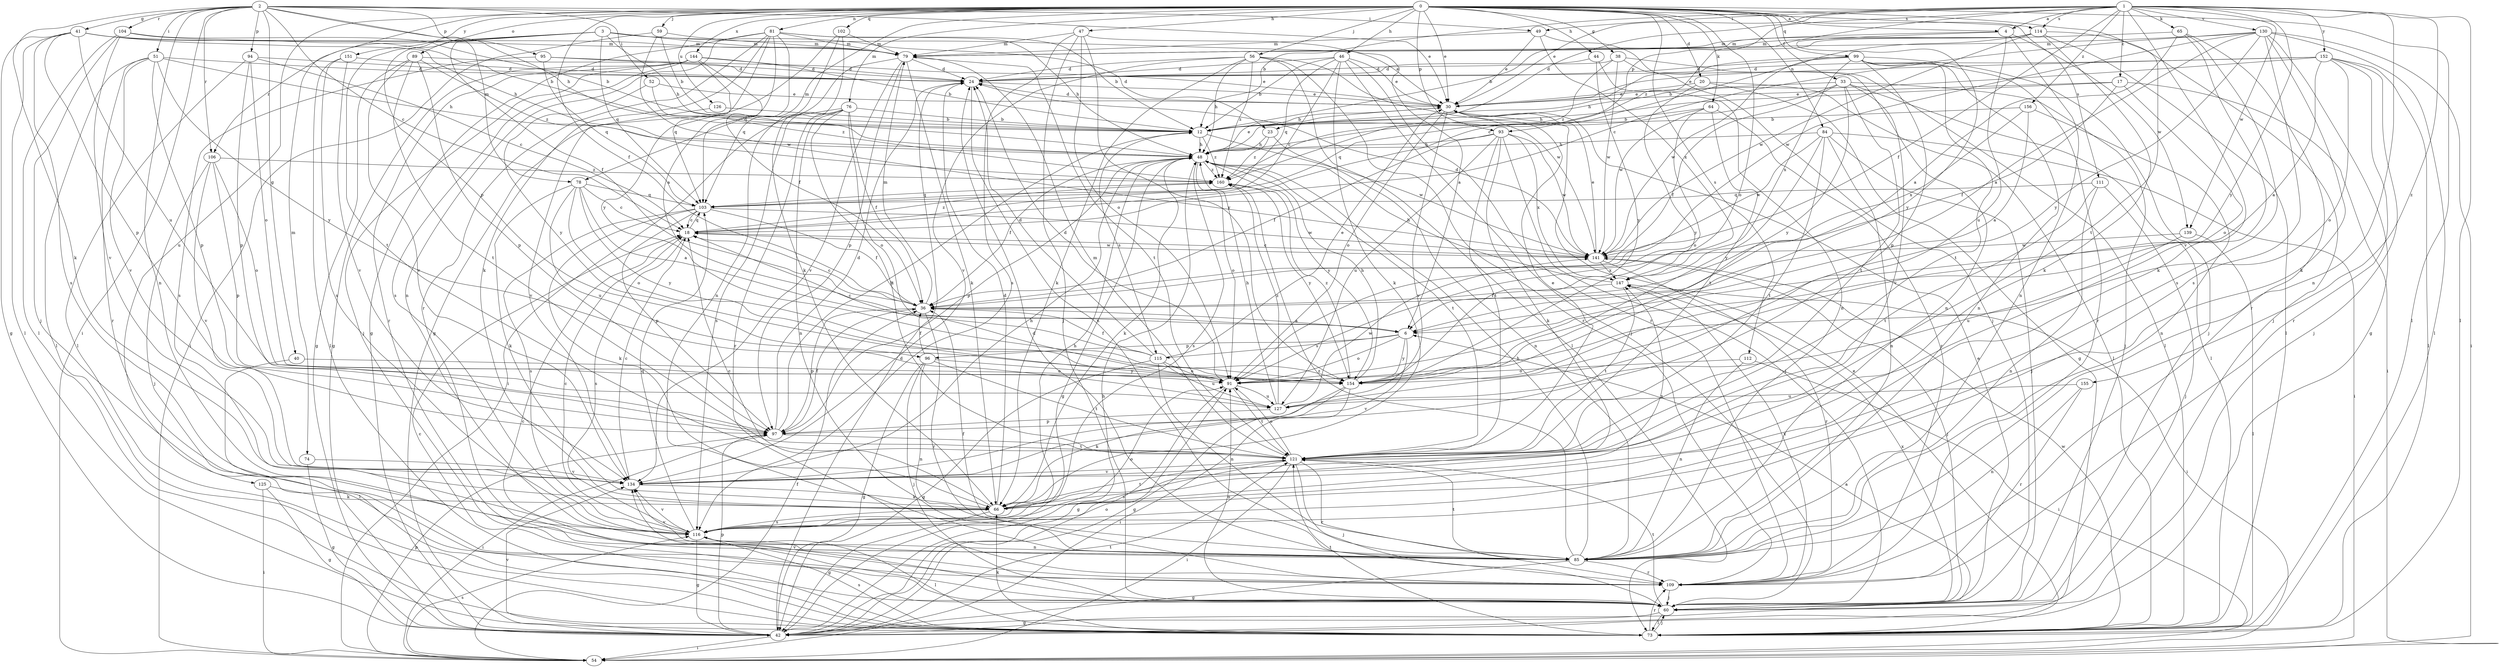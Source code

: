 strict digraph  {
0;
1;
2;
3;
4;
6;
12;
17;
18;
20;
23;
24;
30;
33;
36;
38;
40;
41;
42;
44;
46;
47;
48;
49;
51;
52;
54;
56;
59;
60;
64;
65;
66;
73;
74;
76;
78;
79;
81;
84;
85;
89;
91;
93;
94;
95;
96;
97;
99;
102;
103;
104;
106;
109;
111;
112;
114;
115;
116;
121;
125;
126;
127;
130;
134;
139;
141;
144;
147;
151;
152;
154;
155;
156;
160;
0 -> 4  [label=a];
0 -> 20  [label=d];
0 -> 30  [label=e];
0 -> 33  [label=f];
0 -> 36  [label=f];
0 -> 38  [label=g];
0 -> 44  [label=h];
0 -> 46  [label=h];
0 -> 47  [label=h];
0 -> 56  [label=j];
0 -> 59  [label=j];
0 -> 64  [label=k];
0 -> 73  [label=l];
0 -> 74  [label=m];
0 -> 76  [label=m];
0 -> 78  [label=m];
0 -> 81  [label=n];
0 -> 84  [label=n];
0 -> 89  [label=o];
0 -> 91  [label=o];
0 -> 93  [label=p];
0 -> 99  [label=q];
0 -> 102  [label=q];
0 -> 111  [label=s];
0 -> 112  [label=s];
0 -> 114  [label=s];
0 -> 121  [label=t];
0 -> 125  [label=u];
0 -> 126  [label=u];
0 -> 144  [label=x];
0 -> 151  [label=y];
1 -> 4  [label=a];
1 -> 12  [label=b];
1 -> 17  [label=c];
1 -> 23  [label=d];
1 -> 30  [label=e];
1 -> 36  [label=f];
1 -> 49  [label=i];
1 -> 65  [label=k];
1 -> 73  [label=l];
1 -> 85  [label=n];
1 -> 93  [label=p];
1 -> 114  [label=s];
1 -> 130  [label=v];
1 -> 134  [label=v];
1 -> 139  [label=w];
1 -> 152  [label=y];
1 -> 154  [label=y];
1 -> 155  [label=z];
1 -> 156  [label=z];
1 -> 160  [label=z];
2 -> 18  [label=c];
2 -> 30  [label=e];
2 -> 40  [label=g];
2 -> 41  [label=g];
2 -> 48  [label=h];
2 -> 49  [label=i];
2 -> 51  [label=i];
2 -> 52  [label=i];
2 -> 54  [label=i];
2 -> 66  [label=k];
2 -> 78  [label=m];
2 -> 85  [label=n];
2 -> 94  [label=p];
2 -> 95  [label=p];
2 -> 104  [label=r];
2 -> 106  [label=r];
3 -> 23  [label=d];
3 -> 30  [label=e];
3 -> 36  [label=f];
3 -> 48  [label=h];
3 -> 79  [label=m];
3 -> 96  [label=p];
3 -> 103  [label=q];
3 -> 106  [label=r];
3 -> 121  [label=t];
4 -> 79  [label=m];
4 -> 85  [label=n];
4 -> 127  [label=u];
4 -> 139  [label=w];
4 -> 154  [label=y];
6 -> 91  [label=o];
6 -> 96  [label=p];
6 -> 115  [label=s];
6 -> 134  [label=v];
6 -> 154  [label=y];
12 -> 48  [label=h];
12 -> 115  [label=s];
12 -> 141  [label=w];
12 -> 160  [label=z];
17 -> 30  [label=e];
17 -> 36  [label=f];
17 -> 48  [label=h];
17 -> 54  [label=i];
17 -> 91  [label=o];
18 -> 103  [label=q];
18 -> 116  [label=s];
18 -> 141  [label=w];
18 -> 160  [label=z];
20 -> 30  [label=e];
20 -> 42  [label=g];
20 -> 73  [label=l];
20 -> 154  [label=y];
23 -> 48  [label=h];
23 -> 85  [label=n];
23 -> 160  [label=z];
24 -> 30  [label=e];
24 -> 85  [label=n];
30 -> 12  [label=b];
30 -> 24  [label=d];
30 -> 91  [label=o];
30 -> 134  [label=v];
33 -> 30  [label=e];
33 -> 36  [label=f];
33 -> 60  [label=j];
33 -> 73  [label=l];
33 -> 121  [label=t];
33 -> 134  [label=v];
33 -> 141  [label=w];
33 -> 154  [label=y];
36 -> 6  [label=a];
36 -> 18  [label=c];
36 -> 79  [label=m];
36 -> 97  [label=p];
36 -> 109  [label=r];
38 -> 24  [label=d];
38 -> 73  [label=l];
38 -> 85  [label=n];
38 -> 141  [label=w];
38 -> 160  [label=z];
40 -> 73  [label=l];
40 -> 91  [label=o];
41 -> 12  [label=b];
41 -> 42  [label=g];
41 -> 48  [label=h];
41 -> 73  [label=l];
41 -> 79  [label=m];
41 -> 97  [label=p];
41 -> 116  [label=s];
41 -> 127  [label=u];
42 -> 6  [label=a];
42 -> 24  [label=d];
42 -> 48  [label=h];
42 -> 54  [label=i];
42 -> 91  [label=o];
42 -> 97  [label=p];
42 -> 121  [label=t];
42 -> 134  [label=v];
44 -> 24  [label=d];
44 -> 85  [label=n];
44 -> 154  [label=y];
46 -> 12  [label=b];
46 -> 18  [label=c];
46 -> 24  [label=d];
46 -> 30  [label=e];
46 -> 60  [label=j];
46 -> 66  [label=k];
46 -> 103  [label=q];
46 -> 109  [label=r];
47 -> 6  [label=a];
47 -> 60  [label=j];
47 -> 79  [label=m];
47 -> 91  [label=o];
47 -> 116  [label=s];
47 -> 154  [label=y];
48 -> 30  [label=e];
48 -> 36  [label=f];
48 -> 42  [label=g];
48 -> 66  [label=k];
48 -> 91  [label=o];
48 -> 97  [label=p];
48 -> 116  [label=s];
48 -> 121  [label=t];
48 -> 154  [label=y];
48 -> 160  [label=z];
49 -> 30  [label=e];
49 -> 60  [label=j];
49 -> 79  [label=m];
49 -> 147  [label=x];
51 -> 24  [label=d];
51 -> 48  [label=h];
51 -> 73  [label=l];
51 -> 97  [label=p];
51 -> 109  [label=r];
51 -> 134  [label=v];
51 -> 154  [label=y];
52 -> 30  [label=e];
52 -> 154  [label=y];
52 -> 160  [label=z];
54 -> 36  [label=f];
54 -> 97  [label=p];
54 -> 116  [label=s];
56 -> 24  [label=d];
56 -> 48  [label=h];
56 -> 66  [label=k];
56 -> 73  [label=l];
56 -> 109  [label=r];
56 -> 134  [label=v];
56 -> 141  [label=w];
56 -> 160  [label=z];
59 -> 12  [label=b];
59 -> 54  [label=i];
59 -> 79  [label=m];
59 -> 141  [label=w];
60 -> 18  [label=c];
60 -> 30  [label=e];
60 -> 42  [label=g];
60 -> 73  [label=l];
60 -> 91  [label=o];
60 -> 121  [label=t];
60 -> 134  [label=v];
60 -> 147  [label=x];
64 -> 12  [label=b];
64 -> 91  [label=o];
64 -> 103  [label=q];
64 -> 109  [label=r];
64 -> 121  [label=t];
65 -> 6  [label=a];
65 -> 66  [label=k];
65 -> 79  [label=m];
65 -> 109  [label=r];
65 -> 116  [label=s];
66 -> 18  [label=c];
66 -> 24  [label=d];
66 -> 42  [label=g];
66 -> 116  [label=s];
66 -> 121  [label=t];
66 -> 147  [label=x];
73 -> 18  [label=c];
73 -> 30  [label=e];
73 -> 60  [label=j];
73 -> 66  [label=k];
73 -> 109  [label=r];
73 -> 116  [label=s];
73 -> 121  [label=t];
73 -> 141  [label=w];
74 -> 42  [label=g];
74 -> 134  [label=v];
76 -> 12  [label=b];
76 -> 36  [label=f];
76 -> 54  [label=i];
76 -> 85  [label=n];
76 -> 91  [label=o];
76 -> 109  [label=r];
76 -> 116  [label=s];
76 -> 121  [label=t];
78 -> 6  [label=a];
78 -> 18  [label=c];
78 -> 66  [label=k];
78 -> 91  [label=o];
78 -> 103  [label=q];
78 -> 127  [label=u];
78 -> 154  [label=y];
79 -> 24  [label=d];
79 -> 66  [label=k];
79 -> 97  [label=p];
79 -> 103  [label=q];
79 -> 121  [label=t];
79 -> 134  [label=v];
81 -> 6  [label=a];
81 -> 12  [label=b];
81 -> 42  [label=g];
81 -> 48  [label=h];
81 -> 66  [label=k];
81 -> 79  [label=m];
81 -> 85  [label=n];
81 -> 103  [label=q];
81 -> 109  [label=r];
81 -> 154  [label=y];
84 -> 48  [label=h];
84 -> 54  [label=i];
84 -> 60  [label=j];
84 -> 85  [label=n];
84 -> 121  [label=t];
84 -> 141  [label=w];
84 -> 154  [label=y];
85 -> 36  [label=f];
85 -> 42  [label=g];
85 -> 48  [label=h];
85 -> 109  [label=r];
85 -> 121  [label=t];
85 -> 134  [label=v];
85 -> 160  [label=z];
89 -> 24  [label=d];
89 -> 42  [label=g];
89 -> 97  [label=p];
89 -> 121  [label=t];
89 -> 134  [label=v];
89 -> 160  [label=z];
91 -> 24  [label=d];
91 -> 42  [label=g];
91 -> 121  [label=t];
91 -> 127  [label=u];
93 -> 36  [label=f];
93 -> 48  [label=h];
93 -> 60  [label=j];
93 -> 66  [label=k];
93 -> 121  [label=t];
93 -> 127  [label=u];
93 -> 141  [label=w];
93 -> 147  [label=x];
94 -> 18  [label=c];
94 -> 24  [label=d];
94 -> 73  [label=l];
94 -> 91  [label=o];
94 -> 97  [label=p];
95 -> 24  [label=d];
95 -> 30  [label=e];
95 -> 103  [label=q];
95 -> 116  [label=s];
96 -> 36  [label=f];
96 -> 42  [label=g];
96 -> 60  [label=j];
96 -> 85  [label=n];
96 -> 121  [label=t];
96 -> 154  [label=y];
97 -> 12  [label=b];
97 -> 24  [label=d];
97 -> 36  [label=f];
97 -> 54  [label=i];
97 -> 121  [label=t];
99 -> 24  [label=d];
99 -> 48  [label=h];
99 -> 60  [label=j];
99 -> 85  [label=n];
99 -> 97  [label=p];
99 -> 109  [label=r];
99 -> 121  [label=t];
99 -> 141  [label=w];
99 -> 147  [label=x];
102 -> 42  [label=g];
102 -> 66  [label=k];
102 -> 79  [label=m];
102 -> 85  [label=n];
103 -> 18  [label=c];
103 -> 36  [label=f];
103 -> 66  [label=k];
103 -> 97  [label=p];
103 -> 116  [label=s];
103 -> 141  [label=w];
104 -> 12  [label=b];
104 -> 60  [label=j];
104 -> 73  [label=l];
104 -> 79  [label=m];
104 -> 134  [label=v];
106 -> 60  [label=j];
106 -> 91  [label=o];
106 -> 97  [label=p];
106 -> 134  [label=v];
106 -> 160  [label=z];
109 -> 24  [label=d];
109 -> 60  [label=j];
109 -> 147  [label=x];
111 -> 60  [label=j];
111 -> 85  [label=n];
111 -> 103  [label=q];
111 -> 121  [label=t];
112 -> 54  [label=i];
112 -> 85  [label=n];
112 -> 91  [label=o];
114 -> 12  [label=b];
114 -> 18  [label=c];
114 -> 60  [label=j];
114 -> 66  [label=k];
114 -> 73  [label=l];
114 -> 79  [label=m];
114 -> 141  [label=w];
115 -> 18  [label=c];
115 -> 24  [label=d];
115 -> 30  [label=e];
115 -> 36  [label=f];
115 -> 42  [label=g];
115 -> 85  [label=n];
115 -> 91  [label=o];
115 -> 127  [label=u];
116 -> 18  [label=c];
116 -> 42  [label=g];
116 -> 48  [label=h];
116 -> 73  [label=l];
116 -> 85  [label=n];
116 -> 91  [label=o];
116 -> 103  [label=q];
116 -> 134  [label=v];
121 -> 30  [label=e];
121 -> 54  [label=i];
121 -> 60  [label=j];
121 -> 79  [label=m];
121 -> 91  [label=o];
121 -> 109  [label=r];
121 -> 116  [label=s];
121 -> 134  [label=v];
125 -> 42  [label=g];
125 -> 54  [label=i];
125 -> 66  [label=k];
126 -> 12  [label=b];
126 -> 134  [label=v];
127 -> 48  [label=h];
127 -> 97  [label=p];
127 -> 141  [label=w];
127 -> 160  [label=z];
130 -> 6  [label=a];
130 -> 18  [label=c];
130 -> 42  [label=g];
130 -> 54  [label=i];
130 -> 66  [label=k];
130 -> 73  [label=l];
130 -> 79  [label=m];
130 -> 116  [label=s];
130 -> 141  [label=w];
130 -> 154  [label=y];
134 -> 18  [label=c];
134 -> 48  [label=h];
134 -> 66  [label=k];
139 -> 73  [label=l];
139 -> 127  [label=u];
139 -> 141  [label=w];
141 -> 18  [label=c];
141 -> 24  [label=d];
141 -> 30  [label=e];
141 -> 60  [label=j];
141 -> 109  [label=r];
141 -> 147  [label=x];
144 -> 12  [label=b];
144 -> 24  [label=d];
144 -> 36  [label=f];
144 -> 42  [label=g];
144 -> 60  [label=j];
144 -> 103  [label=q];
144 -> 109  [label=r];
144 -> 116  [label=s];
147 -> 36  [label=f];
147 -> 48  [label=h];
147 -> 54  [label=i];
147 -> 121  [label=t];
151 -> 24  [label=d];
151 -> 73  [label=l];
151 -> 116  [label=s];
151 -> 134  [label=v];
152 -> 6  [label=a];
152 -> 12  [label=b];
152 -> 24  [label=d];
152 -> 30  [label=e];
152 -> 60  [label=j];
152 -> 73  [label=l];
152 -> 91  [label=o];
152 -> 109  [label=r];
154 -> 42  [label=g];
154 -> 48  [label=h];
154 -> 54  [label=i];
154 -> 66  [label=k];
154 -> 160  [label=z];
155 -> 85  [label=n];
155 -> 109  [label=r];
155 -> 127  [label=u];
156 -> 6  [label=a];
156 -> 12  [label=b];
156 -> 85  [label=n];
156 -> 147  [label=x];
160 -> 103  [label=q];
160 -> 154  [label=y];
}
